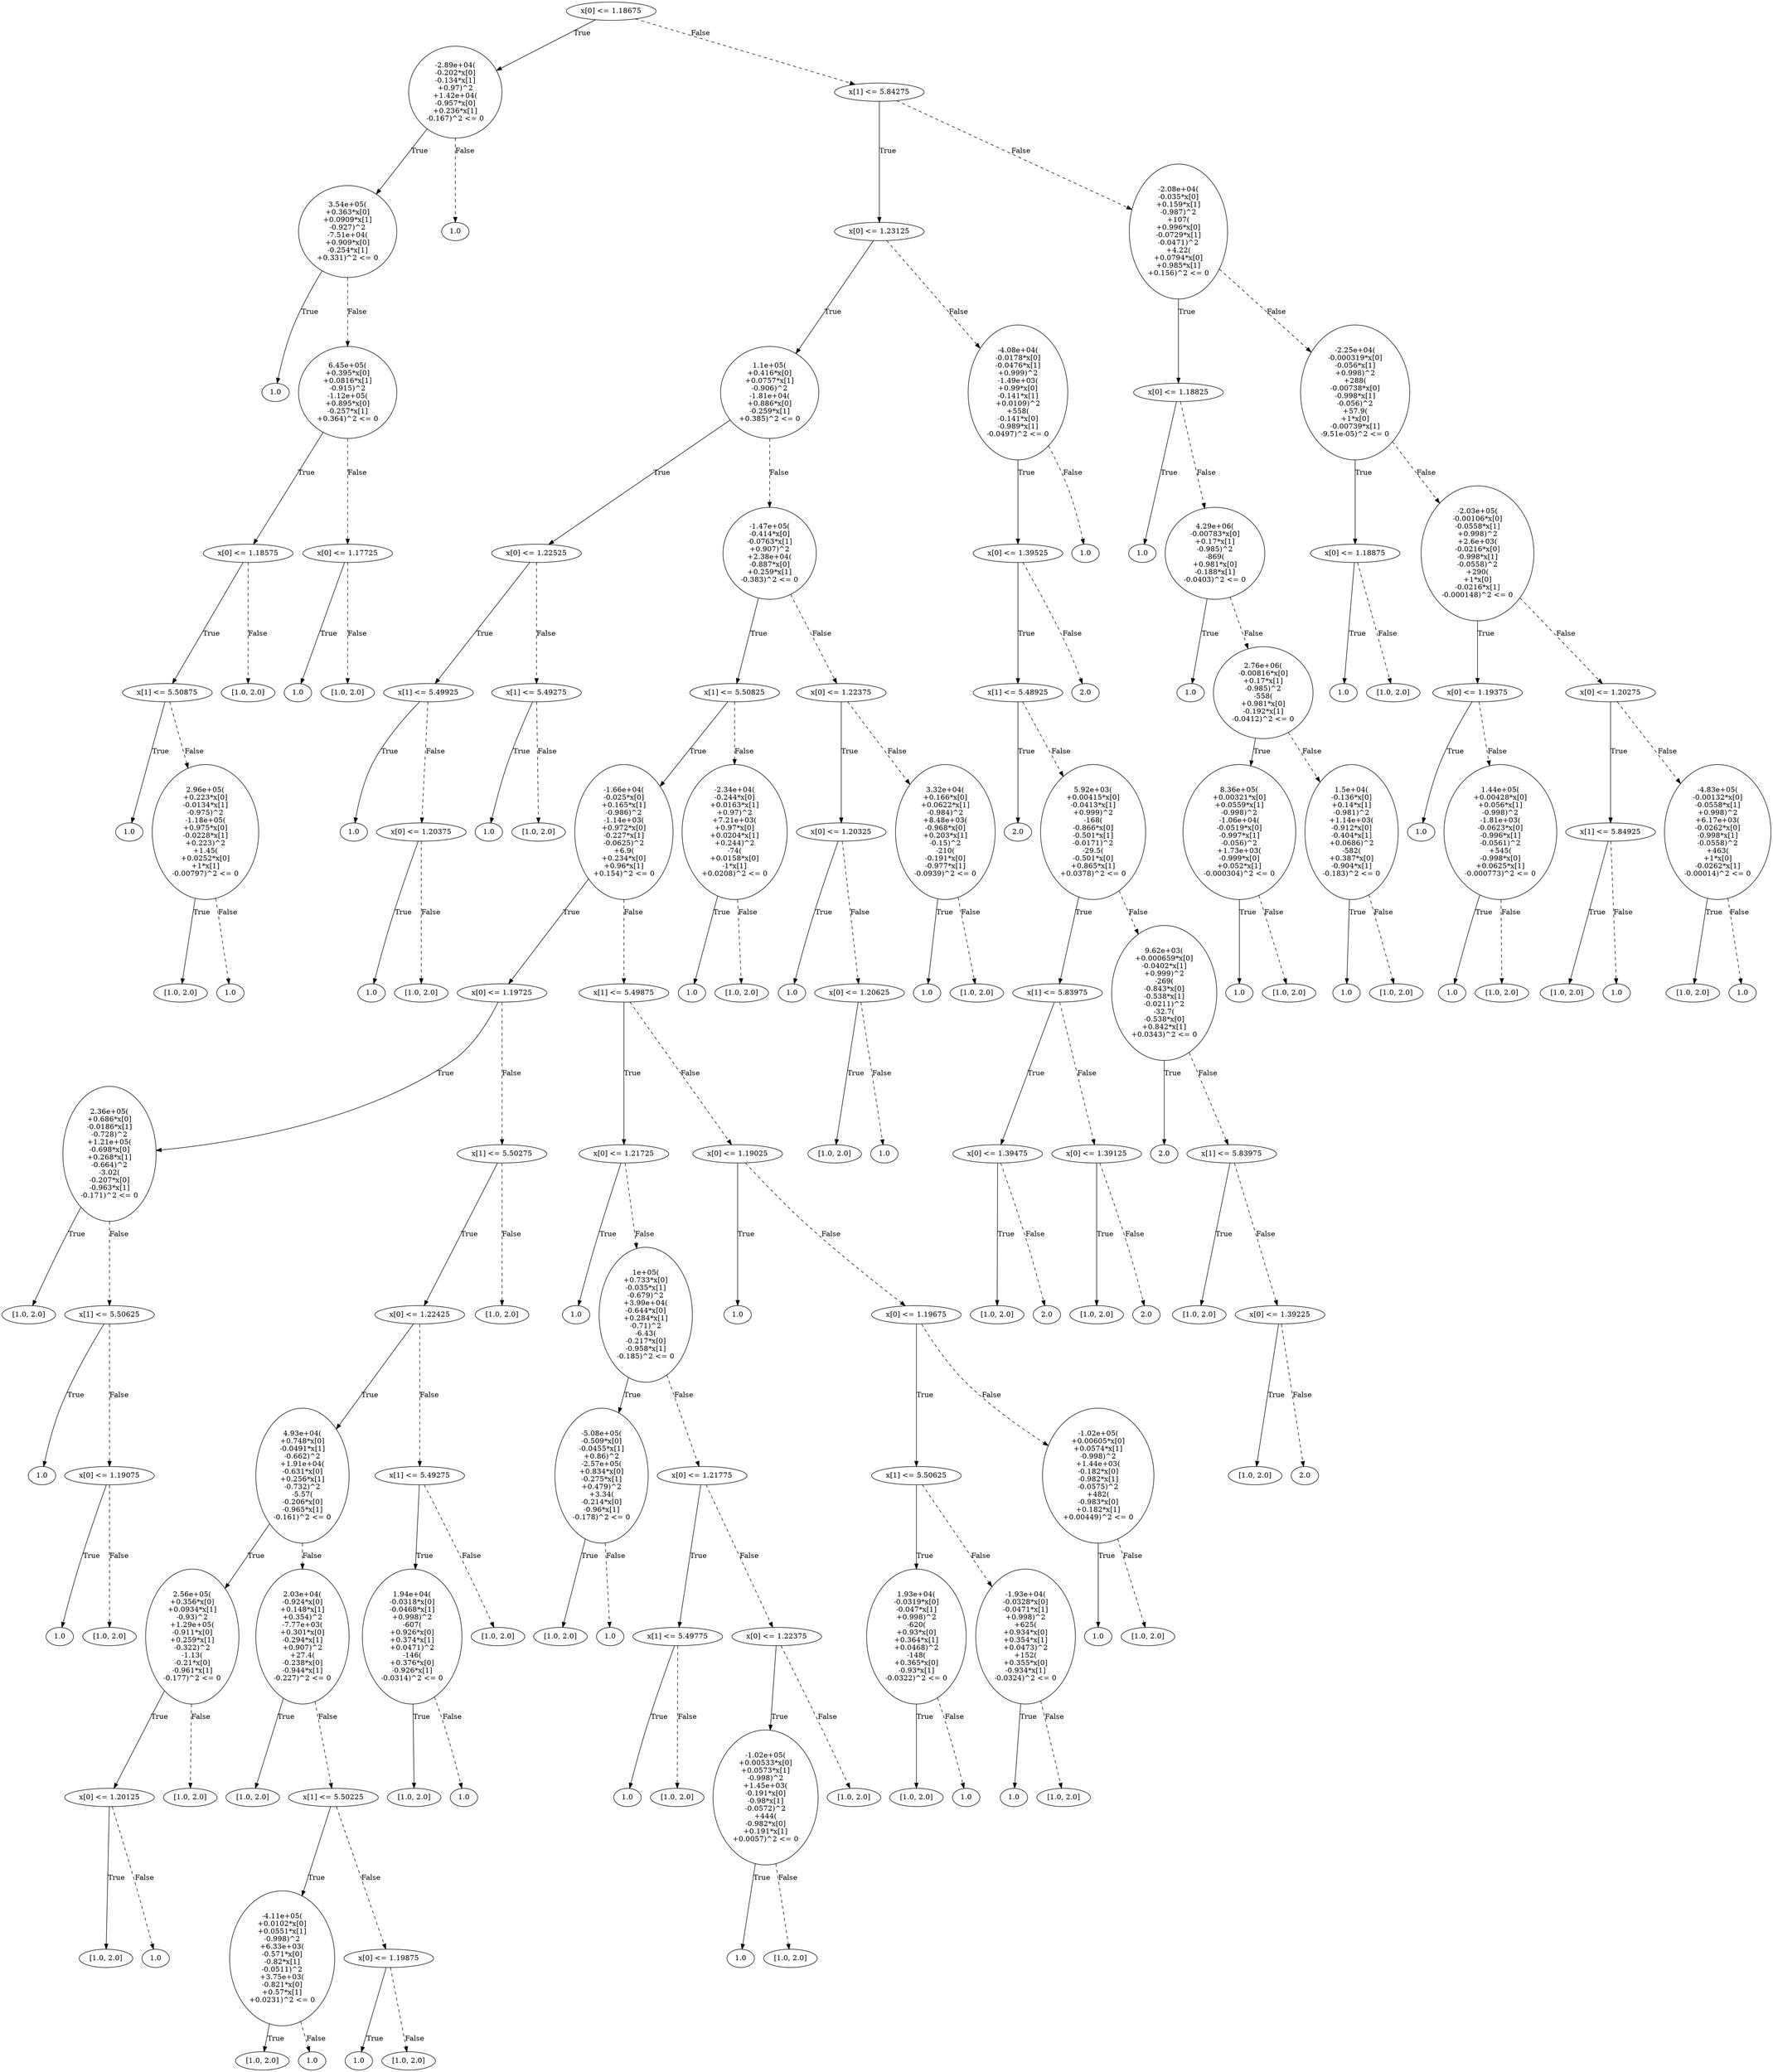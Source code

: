 digraph {
0 [label="x[0] <= 1.18675"];
1 [label="-2.89e+04(\n-0.202*x[0]\n-0.134*x[1]\n+0.97)^2\n+1.42e+04(\n-0.957*x[0]\n+0.236*x[1]\n-0.167)^2 <= 0"];
2 [label="3.54e+05(\n+0.363*x[0]\n+0.0909*x[1]\n-0.927)^2\n-7.51e+04(\n+0.909*x[0]\n-0.254*x[1]\n+0.331)^2 <= 0"];
3 [label="1.0"];
2 -> 3 [label="True"];
4 [label="6.45e+05(\n+0.395*x[0]\n+0.0816*x[1]\n-0.915)^2\n-1.12e+05(\n+0.895*x[0]\n-0.257*x[1]\n+0.364)^2 <= 0"];
5 [label="x[0] <= 1.18575"];
6 [label="x[1] <= 5.50875"];
7 [label="1.0"];
6 -> 7 [label="True"];
8 [label="2.96e+05(\n+0.223*x[0]\n-0.0134*x[1]\n-0.975)^2\n-1.18e+05(\n+0.975*x[0]\n-0.0228*x[1]\n+0.223)^2\n+1.45(\n+0.0252*x[0]\n+1*x[1]\n-0.00797)^2 <= 0"];
9 [label="[1.0, 2.0]"];
8 -> 9 [label="True"];
10 [label="1.0"];
8 -> 10 [style="dashed", label="False"];
6 -> 8 [style="dashed", label="False"];
5 -> 6 [label="True"];
11 [label="[1.0, 2.0]"];
5 -> 11 [style="dashed", label="False"];
4 -> 5 [label="True"];
12 [label="x[0] <= 1.17725"];
13 [label="1.0"];
12 -> 13 [label="True"];
14 [label="[1.0, 2.0]"];
12 -> 14 [style="dashed", label="False"];
4 -> 12 [style="dashed", label="False"];
2 -> 4 [style="dashed", label="False"];
1 -> 2 [label="True"];
15 [label="1.0"];
1 -> 15 [style="dashed", label="False"];
0 -> 1 [label="True"];
16 [label="x[1] <= 5.84275"];
17 [label="x[0] <= 1.23125"];
18 [label="1.1e+05(\n+0.416*x[0]\n+0.0757*x[1]\n-0.906)^2\n-1.81e+04(\n+0.886*x[0]\n-0.259*x[1]\n+0.385)^2 <= 0"];
19 [label="x[0] <= 1.22525"];
20 [label="x[1] <= 5.49925"];
21 [label="1.0"];
20 -> 21 [label="True"];
22 [label="x[0] <= 1.20375"];
23 [label="1.0"];
22 -> 23 [label="True"];
24 [label="[1.0, 2.0]"];
22 -> 24 [style="dashed", label="False"];
20 -> 22 [style="dashed", label="False"];
19 -> 20 [label="True"];
25 [label="x[1] <= 5.49275"];
26 [label="1.0"];
25 -> 26 [label="True"];
27 [label="[1.0, 2.0]"];
25 -> 27 [style="dashed", label="False"];
19 -> 25 [style="dashed", label="False"];
18 -> 19 [label="True"];
28 [label="-1.47e+05(\n-0.414*x[0]\n-0.0763*x[1]\n+0.907)^2\n+2.38e+04(\n-0.887*x[0]\n+0.259*x[1]\n-0.383)^2 <= 0"];
29 [label="x[1] <= 5.50825"];
30 [label="-1.66e+04(\n-0.025*x[0]\n+0.165*x[1]\n-0.986)^2\n-1.14e+03(\n+0.972*x[0]\n-0.227*x[1]\n-0.0625)^2\n+6.9(\n+0.234*x[0]\n+0.96*x[1]\n+0.154)^2 <= 0"];
31 [label="x[0] <= 1.19725"];
32 [label="2.36e+05(\n+0.686*x[0]\n-0.0186*x[1]\n-0.728)^2\n+1.21e+05(\n-0.698*x[0]\n+0.268*x[1]\n-0.664)^2\n-3.02(\n-0.207*x[0]\n-0.963*x[1]\n-0.171)^2 <= 0"];
33 [label="[1.0, 2.0]"];
32 -> 33 [label="True"];
34 [label="x[1] <= 5.50625"];
35 [label="1.0"];
34 -> 35 [label="True"];
36 [label="x[0] <= 1.19075"];
37 [label="1.0"];
36 -> 37 [label="True"];
38 [label="[1.0, 2.0]"];
36 -> 38 [style="dashed", label="False"];
34 -> 36 [style="dashed", label="False"];
32 -> 34 [style="dashed", label="False"];
31 -> 32 [label="True"];
39 [label="x[1] <= 5.50275"];
40 [label="x[0] <= 1.22425"];
41 [label="4.93e+04(\n+0.748*x[0]\n-0.0491*x[1]\n-0.662)^2\n+1.91e+04(\n-0.631*x[0]\n+0.256*x[1]\n-0.732)^2\n-5.57(\n-0.206*x[0]\n-0.965*x[1]\n-0.161)^2 <= 0"];
42 [label="2.56e+05(\n+0.356*x[0]\n+0.0934*x[1]\n-0.93)^2\n+1.29e+05(\n-0.911*x[0]\n+0.259*x[1]\n-0.322)^2\n-1.13(\n-0.21*x[0]\n-0.961*x[1]\n-0.177)^2 <= 0"];
43 [label="x[0] <= 1.20125"];
44 [label="[1.0, 2.0]"];
43 -> 44 [label="True"];
45 [label="1.0"];
43 -> 45 [style="dashed", label="False"];
42 -> 43 [label="True"];
46 [label="[1.0, 2.0]"];
42 -> 46 [style="dashed", label="False"];
41 -> 42 [label="True"];
47 [label="2.03e+04(\n-0.924*x[0]\n+0.148*x[1]\n+0.354)^2\n-7.77e+03(\n+0.301*x[0]\n-0.294*x[1]\n+0.907)^2\n+27.4(\n-0.238*x[0]\n-0.944*x[1]\n-0.227)^2 <= 0"];
48 [label="[1.0, 2.0]"];
47 -> 48 [label="True"];
49 [label="x[1] <= 5.50225"];
50 [label="-4.11e+05(\n+0.0102*x[0]\n+0.0551*x[1]\n-0.998)^2\n+6.33e+03(\n-0.571*x[0]\n-0.82*x[1]\n-0.0511)^2\n+3.75e+03(\n-0.821*x[0]\n+0.57*x[1]\n+0.0231)^2 <= 0"];
51 [label="[1.0, 2.0]"];
50 -> 51 [label="True"];
52 [label="1.0"];
50 -> 52 [style="dashed", label="False"];
49 -> 50 [label="True"];
53 [label="x[0] <= 1.19875"];
54 [label="1.0"];
53 -> 54 [label="True"];
55 [label="[1.0, 2.0]"];
53 -> 55 [style="dashed", label="False"];
49 -> 53 [style="dashed", label="False"];
47 -> 49 [style="dashed", label="False"];
41 -> 47 [style="dashed", label="False"];
40 -> 41 [label="True"];
56 [label="x[1] <= 5.49275"];
57 [label="1.94e+04(\n-0.0318*x[0]\n-0.0468*x[1]\n+0.998)^2\n-607(\n+0.926*x[0]\n+0.374*x[1]\n+0.0471)^2\n-146(\n+0.376*x[0]\n-0.926*x[1]\n-0.0314)^2 <= 0"];
58 [label="[1.0, 2.0]"];
57 -> 58 [label="True"];
59 [label="1.0"];
57 -> 59 [style="dashed", label="False"];
56 -> 57 [label="True"];
60 [label="[1.0, 2.0]"];
56 -> 60 [style="dashed", label="False"];
40 -> 56 [style="dashed", label="False"];
39 -> 40 [label="True"];
61 [label="[1.0, 2.0]"];
39 -> 61 [style="dashed", label="False"];
31 -> 39 [style="dashed", label="False"];
30 -> 31 [label="True"];
62 [label="x[1] <= 5.49875"];
63 [label="x[0] <= 1.21725"];
64 [label="1.0"];
63 -> 64 [label="True"];
65 [label="1e+05(\n+0.733*x[0]\n-0.035*x[1]\n-0.679)^2\n+3.99e+04(\n-0.644*x[0]\n+0.284*x[1]\n-0.71)^2\n-6.43(\n-0.217*x[0]\n-0.958*x[1]\n-0.185)^2 <= 0"];
66 [label="-5.08e+05(\n-0.509*x[0]\n-0.0455*x[1]\n+0.86)^2\n-2.57e+05(\n+0.834*x[0]\n-0.275*x[1]\n+0.479)^2\n+3.34(\n-0.214*x[0]\n-0.96*x[1]\n-0.178)^2 <= 0"];
67 [label="[1.0, 2.0]"];
66 -> 67 [label="True"];
68 [label="1.0"];
66 -> 68 [style="dashed", label="False"];
65 -> 66 [label="True"];
69 [label="x[0] <= 1.21775"];
70 [label="x[1] <= 5.49775"];
71 [label="1.0"];
70 -> 71 [label="True"];
72 [label="[1.0, 2.0]"];
70 -> 72 [style="dashed", label="False"];
69 -> 70 [label="True"];
73 [label="x[0] <= 1.22375"];
74 [label="-1.02e+05(\n+0.00533*x[0]\n+0.0573*x[1]\n-0.998)^2\n+1.45e+03(\n-0.191*x[0]\n-0.98*x[1]\n-0.0572)^2\n+444(\n-0.982*x[0]\n+0.191*x[1]\n+0.0057)^2 <= 0"];
75 [label="1.0"];
74 -> 75 [label="True"];
76 [label="[1.0, 2.0]"];
74 -> 76 [style="dashed", label="False"];
73 -> 74 [label="True"];
77 [label="[1.0, 2.0]"];
73 -> 77 [style="dashed", label="False"];
69 -> 73 [style="dashed", label="False"];
65 -> 69 [style="dashed", label="False"];
63 -> 65 [style="dashed", label="False"];
62 -> 63 [label="True"];
78 [label="x[0] <= 1.19025"];
79 [label="1.0"];
78 -> 79 [label="True"];
80 [label="x[0] <= 1.19675"];
81 [label="x[1] <= 5.50625"];
82 [label="1.93e+04(\n-0.0319*x[0]\n-0.047*x[1]\n+0.998)^2\n-620(\n+0.93*x[0]\n+0.364*x[1]\n+0.0468)^2\n-148(\n+0.365*x[0]\n-0.93*x[1]\n-0.0322)^2 <= 0"];
83 [label="[1.0, 2.0]"];
82 -> 83 [label="True"];
84 [label="1.0"];
82 -> 84 [style="dashed", label="False"];
81 -> 82 [label="True"];
85 [label="-1.93e+04(\n-0.0328*x[0]\n-0.0471*x[1]\n+0.998)^2\n+625(\n+0.934*x[0]\n+0.354*x[1]\n+0.0473)^2\n+152(\n+0.355*x[0]\n-0.934*x[1]\n-0.0324)^2 <= 0"];
86 [label="1.0"];
85 -> 86 [label="True"];
87 [label="[1.0, 2.0]"];
85 -> 87 [style="dashed", label="False"];
81 -> 85 [style="dashed", label="False"];
80 -> 81 [label="True"];
88 [label="-1.02e+05(\n+0.00605*x[0]\n+0.0574*x[1]\n-0.998)^2\n+1.44e+03(\n-0.182*x[0]\n-0.982*x[1]\n-0.0575)^2\n+482(\n-0.983*x[0]\n+0.182*x[1]\n+0.00449)^2 <= 0"];
89 [label="1.0"];
88 -> 89 [label="True"];
90 [label="[1.0, 2.0]"];
88 -> 90 [style="dashed", label="False"];
80 -> 88 [style="dashed", label="False"];
78 -> 80 [style="dashed", label="False"];
62 -> 78 [style="dashed", label="False"];
30 -> 62 [style="dashed", label="False"];
29 -> 30 [label="True"];
91 [label="-2.34e+04(\n-0.244*x[0]\n+0.0163*x[1]\n+0.97)^2\n+7.21e+03(\n+0.97*x[0]\n+0.0204*x[1]\n+0.244)^2\n-74(\n+0.0158*x[0]\n-1*x[1]\n+0.0208)^2 <= 0"];
92 [label="1.0"];
91 -> 92 [label="True"];
93 [label="[1.0, 2.0]"];
91 -> 93 [style="dashed", label="False"];
29 -> 91 [style="dashed", label="False"];
28 -> 29 [label="True"];
94 [label="x[0] <= 1.22375"];
95 [label="x[0] <= 1.20325"];
96 [label="1.0"];
95 -> 96 [label="True"];
97 [label="x[0] <= 1.20625"];
98 [label="[1.0, 2.0]"];
97 -> 98 [label="True"];
99 [label="1.0"];
97 -> 99 [style="dashed", label="False"];
95 -> 97 [style="dashed", label="False"];
94 -> 95 [label="True"];
100 [label="3.32e+04(\n+0.166*x[0]\n+0.0622*x[1]\n-0.984)^2\n+8.48e+03(\n-0.968*x[0]\n+0.203*x[1]\n-0.15)^2\n-210(\n-0.191*x[0]\n-0.977*x[1]\n-0.0939)^2 <= 0"];
101 [label="1.0"];
100 -> 101 [label="True"];
102 [label="[1.0, 2.0]"];
100 -> 102 [style="dashed", label="False"];
94 -> 100 [style="dashed", label="False"];
28 -> 94 [style="dashed", label="False"];
18 -> 28 [style="dashed", label="False"];
17 -> 18 [label="True"];
103 [label="-4.08e+04(\n-0.0178*x[0]\n-0.0476*x[1]\n+0.999)^2\n-1.49e+03(\n+0.99*x[0]\n-0.141*x[1]\n+0.0109)^2\n+558(\n-0.141*x[0]\n-0.989*x[1]\n-0.0497)^2 <= 0"];
104 [label="x[0] <= 1.39525"];
105 [label="x[1] <= 5.48925"];
106 [label="2.0"];
105 -> 106 [label="True"];
107 [label="5.92e+03(\n+0.00415*x[0]\n-0.0413*x[1]\n+0.999)^2\n-168(\n-0.866*x[0]\n-0.501*x[1]\n-0.0171)^2\n-29.5(\n-0.501*x[0]\n+0.865*x[1]\n+0.0378)^2 <= 0"];
108 [label="x[1] <= 5.83975"];
109 [label="x[0] <= 1.39475"];
110 [label="[1.0, 2.0]"];
109 -> 110 [label="True"];
111 [label="2.0"];
109 -> 111 [style="dashed", label="False"];
108 -> 109 [label="True"];
112 [label="x[0] <= 1.39125"];
113 [label="[1.0, 2.0]"];
112 -> 113 [label="True"];
114 [label="2.0"];
112 -> 114 [style="dashed", label="False"];
108 -> 112 [style="dashed", label="False"];
107 -> 108 [label="True"];
115 [label="9.62e+03(\n+0.000659*x[0]\n-0.0402*x[1]\n+0.999)^2\n-269(\n-0.843*x[0]\n-0.538*x[1]\n-0.0211)^2\n-32.7(\n-0.538*x[0]\n+0.842*x[1]\n+0.0343)^2 <= 0"];
116 [label="2.0"];
115 -> 116 [label="True"];
117 [label="x[1] <= 5.83975"];
118 [label="[1.0, 2.0]"];
117 -> 118 [label="True"];
119 [label="x[0] <= 1.39225"];
120 [label="[1.0, 2.0]"];
119 -> 120 [label="True"];
121 [label="2.0"];
119 -> 121 [style="dashed", label="False"];
117 -> 119 [style="dashed", label="False"];
115 -> 117 [style="dashed", label="False"];
107 -> 115 [style="dashed", label="False"];
105 -> 107 [style="dashed", label="False"];
104 -> 105 [label="True"];
122 [label="2.0"];
104 -> 122 [style="dashed", label="False"];
103 -> 104 [label="True"];
123 [label="1.0"];
103 -> 123 [style="dashed", label="False"];
17 -> 103 [style="dashed", label="False"];
16 -> 17 [label="True"];
124 [label="-2.08e+04(\n-0.035*x[0]\n+0.159*x[1]\n-0.987)^2\n+107(\n+0.996*x[0]\n-0.0729*x[1]\n-0.0471)^2\n+4.22(\n+0.0794*x[0]\n+0.985*x[1]\n+0.156)^2 <= 0"];
125 [label="x[0] <= 1.18825"];
126 [label="1.0"];
125 -> 126 [label="True"];
127 [label="4.29e+06(\n-0.00783*x[0]\n+0.17*x[1]\n-0.985)^2\n-869(\n+0.981*x[0]\n-0.188*x[1]\n-0.0403)^2 <= 0"];
128 [label="1.0"];
127 -> 128 [label="True"];
129 [label="2.76e+06(\n-0.00816*x[0]\n+0.17*x[1]\n-0.985)^2\n-558(\n+0.981*x[0]\n-0.192*x[1]\n-0.0412)^2 <= 0"];
130 [label="8.36e+05(\n+0.00321*x[0]\n+0.0559*x[1]\n-0.998)^2\n-1.06e+04(\n-0.0519*x[0]\n-0.997*x[1]\n-0.056)^2\n+1.73e+03(\n-0.999*x[0]\n+0.052*x[1]\n-0.000304)^2 <= 0"];
131 [label="1.0"];
130 -> 131 [label="True"];
132 [label="[1.0, 2.0]"];
130 -> 132 [style="dashed", label="False"];
129 -> 130 [label="True"];
133 [label="1.5e+04(\n-0.136*x[0]\n+0.14*x[1]\n-0.981)^2\n+1.14e+03(\n-0.912*x[0]\n-0.404*x[1]\n+0.0686)^2\n-582(\n+0.387*x[0]\n-0.904*x[1]\n-0.183)^2 <= 0"];
134 [label="1.0"];
133 -> 134 [label="True"];
135 [label="[1.0, 2.0]"];
133 -> 135 [style="dashed", label="False"];
129 -> 133 [style="dashed", label="False"];
127 -> 129 [style="dashed", label="False"];
125 -> 127 [style="dashed", label="False"];
124 -> 125 [label="True"];
136 [label="-2.25e+04(\n-0.000319*x[0]\n-0.056*x[1]\n+0.998)^2\n+288(\n-0.00738*x[0]\n-0.998*x[1]\n-0.056)^2\n+57.9(\n+1*x[0]\n-0.00739*x[1]\n-9.51e-05)^2 <= 0"];
137 [label="x[0] <= 1.18875"];
138 [label="1.0"];
137 -> 138 [label="True"];
139 [label="[1.0, 2.0]"];
137 -> 139 [style="dashed", label="False"];
136 -> 137 [label="True"];
140 [label="-2.03e+05(\n-0.00106*x[0]\n-0.0558*x[1]\n+0.998)^2\n+2.6e+03(\n-0.0216*x[0]\n-0.998*x[1]\n-0.0558)^2\n+290(\n+1*x[0]\n-0.0216*x[1]\n-0.000148)^2 <= 0"];
141 [label="x[0] <= 1.19375"];
142 [label="1.0"];
141 -> 142 [label="True"];
143 [label="1.44e+05(\n+0.00428*x[0]\n+0.056*x[1]\n-0.998)^2\n-1.81e+03(\n-0.0623*x[0]\n-0.996*x[1]\n-0.0561)^2\n+545(\n-0.998*x[0]\n+0.0625*x[1]\n-0.000773)^2 <= 0"];
144 [label="1.0"];
143 -> 144 [label="True"];
145 [label="[1.0, 2.0]"];
143 -> 145 [style="dashed", label="False"];
141 -> 143 [style="dashed", label="False"];
140 -> 141 [label="True"];
146 [label="x[0] <= 1.20275"];
147 [label="x[1] <= 5.84925"];
148 [label="[1.0, 2.0]"];
147 -> 148 [label="True"];
149 [label="1.0"];
147 -> 149 [style="dashed", label="False"];
146 -> 147 [label="True"];
150 [label="-4.83e+05(\n-0.00132*x[0]\n-0.0558*x[1]\n+0.998)^2\n+6.17e+03(\n-0.0262*x[0]\n-0.998*x[1]\n-0.0558)^2\n+463(\n+1*x[0]\n-0.0262*x[1]\n-0.00014)^2 <= 0"];
151 [label="[1.0, 2.0]"];
150 -> 151 [label="True"];
152 [label="1.0"];
150 -> 152 [style="dashed", label="False"];
146 -> 150 [style="dashed", label="False"];
140 -> 146 [style="dashed", label="False"];
136 -> 140 [style="dashed", label="False"];
124 -> 136 [style="dashed", label="False"];
16 -> 124 [style="dashed", label="False"];
0 -> 16 [style="dashed", label="False"];

}